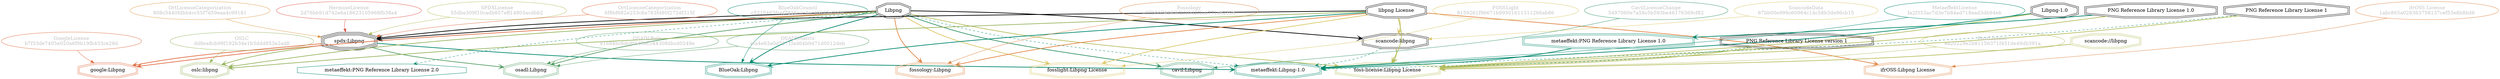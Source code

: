 strict digraph {
    node [shape=box];
    graph [splines=curved];
    2672 [label="SPDXLicense\n55dbe309f10cadb857eff14805acdbb2"
         ,fontcolor=gray
         ,color="#b8bf62"
         ,fillcolor="beige;1"
         ,shape=ellipse];
    2673 [label="spdx:Libpng"
         ,shape=tripleoctagon];
    2674 [label=Libpng
         ,shape=doubleoctagon];
    2675 [label="libpng License"
         ,shape=doubleoctagon];
    5533 [label="GoogleLicense\nb7f33de7405e020a6f9b19fb433ce28d"
         ,fontcolor=gray
         ,color="#e06f45"
         ,fillcolor="beige;1"
         ,shape=ellipse];
    5534 [label="google:Libpng"
         ,color="#e06f45"
         ,shape=doubleoctagon];
    8858 [label="BlueOakCouncil\nc5215463faef7816ece4ac16215e7004"
         ,fontcolor=gray
         ,color="#00876c"
         ,fillcolor="beige;1"
         ,shape=ellipse];
    8859 [label="BlueOak:Libpng"
         ,color="#00876c"
         ,shape=doubleoctagon];
    9634 [label="OSADLRule\n81684bc6dc8f448ec544308dbcd0249e"
         ,fontcolor=gray
         ,color="#58a066"
         ,fillcolor="beige;1"
         ,shape=ellipse];
    9635 [label="osadl:Libpng"
         ,color="#58a066"
         ,shape=doubleoctagon];
    9910 [label="OSADLMatrix\nefa4e63a0d7171fad64b9d71d0012deb"
         ,fontcolor=gray
         ,color="#58a066"
         ,fillcolor="beige;1"
         ,shape=ellipse];
    18538 [label="ScancodeData\n67bb00e999c60964c14c58b3de96cb15"
          ,fontcolor=gray
          ,color="#dac767"
          ,fillcolor="beige;1"
          ,shape=ellipse];
    18539 [label="scancode:libpng"
          ,shape=doubleoctagon];
    25900 [label="OSLC\ndd8ea8cb99f192b34e1b3ddd853e2ad8"
          ,fontcolor=gray
          ,color="#98b561"
          ,fillcolor="beige;1"
          ,shape=ellipse];
    25901 [label="oslc:libpng"
          ,color="#98b561"
          ,shape=doubleoctagon];
    26885 [label="Fossology\ne07b867414f4f2f10d2f1ee771e6239d"
          ,fontcolor=gray
          ,color="#e18745"
          ,fillcolor="beige;1"
          ,shape=ellipse];
    26886 [label="fossology:Libpng"
          ,color="#e18745"
          ,shape=doubleoctagon];
    28806 [label="OrtLicenseCategorization\n6f8bf682e253c8a783fd80f272df315f"
          ,fontcolor=gray
          ,color="#e06f45"
          ,fillcolor="beige;1"
          ,shape=ellipse];
    35554 [label="OrtLicenseCategorization\n808c5440fdbb4cc55f7d59eaa4c99181"
          ,fontcolor=gray
          ,color="#e09d4b"
          ,fillcolor="beige;1"
          ,shape=ellipse];
    37088 [label="CavilLicenseChange\n5497060e7a58c5b593be46176369cf82"
          ,fontcolor=gray
          ,color="#379469"
          ,fillcolor="beige;1"
          ,shape=ellipse];
    37089 [label="cavil:Libpng"
          ,color="#379469"
          ,shape=doubleoctagon];
    47151 [label="metaeffekt:PNG Reference Library License 2.0"
          ,color="#00876c"
          ,shape=octagon];
    47154 [label="MetaeffektLicense\nfa2f353ac7d3e7b84ad718ead3db94eb"
          ,fontcolor=gray
          ,color="#00876c"
          ,fillcolor="beige;1"
          ,shape=ellipse];
    47155 [label="metaeffekt:Libpng-1.0"
          ,color="#00876c"
          ,shape=doubleoctagon];
    47156 [label="Libpng-1.0"
          ,shape=doubleoctagon];
    47157 [label="metaeffekt:PNG Reference Library License 1.0"
          ,color="#00876c"
          ,shape=doubleoctagon];
    47158 [label="PNG Reference Library License 1.0"
          ,shape=doubleoctagon];
    47159 [label="PNG Reference Library License 1"
          ,shape=doubleoctagon];
    47160 [label="PNG Reference Library License version 1"
          ,shape=doubleoctagon];
    50012 [label="HermineLicense\n2d76bb91d742e6a18623105968fb38a4"
          ,fontcolor=gray
          ,color="#dc574a"
          ,fillcolor="beige;1"
          ,shape=ellipse];
    50661 [label="FossLicense\nea20229e2b81156371f451de49db391a"
          ,fontcolor=gray
          ,color="#b8bf62"
          ,fillcolor="beige;1"
          ,shape=ellipse];
    50662 [label="foss-license:Libpng License"
          ,color="#b8bf62"
          ,shape=doubleoctagon];
    50663 [label="scancode://libpng"
          ,color="#b8bf62"
          ,shape=doubleoctagon];
    51089 [label="FOSSLight\n8159261f96671b99501611311266ab86"
          ,fontcolor=gray
          ,color="#dac767"
          ,fillcolor="beige;1"
          ,shape=ellipse];
    51090 [label="fosslight:Libpng License"
          ,color="#dac767"
          ,shape=doubleoctagon];
    54523 [label="ifrOSS License\n1abc865a026363758137cef53e8b8bd6"
          ,fontcolor=gray
          ,color="#e18745"
          ,fillcolor="beige;1"
          ,shape=ellipse];
    54524 [label="ifrOSS:Libpng License"
          ,color="#e18745"
          ,shape=doubleoctagon];
    2672 -> 2673 [weight=0.5
                 ,color="#b8bf62"];
    2673 -> 5534 [style=bold
                 ,arrowhead=vee
                 ,weight=0.7
                 ,color="#e06f45"];
    2673 -> 9635 [style=bold
                 ,arrowhead=vee
                 ,weight=0.7
                 ,color="#58a066"];
    2673 -> 25901 [style=bold
                  ,arrowhead=vee
                  ,weight=0.7
                  ,color="#98b561"];
    2673 -> 47155 [style=bold
                  ,arrowhead=vee
                  ,weight=0.7
                  ,color="#00876c"];
    2674 -> 2673 [style=bold
                 ,arrowhead=vee
                 ,weight=0.7];
    2674 -> 5534 [style=bold
                 ,arrowhead=vee
                 ,weight=0.7
                 ,color="#e06f45"];
    2674 -> 8859 [style=bold
                 ,arrowhead=vee
                 ,weight=0.7
                 ,color="#00876c"];
    2674 -> 9635 [style=bold
                 ,arrowhead=vee
                 ,weight=0.7
                 ,color="#58a066"];
    2674 -> 18539 [style=bold
                  ,arrowhead=vee
                  ,weight=0.7];
    2674 -> 25901 [style=bold
                  ,arrowhead=vee
                  ,weight=0.7
                  ,color="#98b561"];
    2674 -> 26886 [style=bold
                  ,arrowhead=vee
                  ,weight=0.7
                  ,color="#e18745"];
    2674 -> 37089 [style=bold
                  ,arrowhead=vee
                  ,weight=0.7
                  ,color="#379469"];
    2674 -> 37089 [style=bold
                  ,arrowhead=vee
                  ,weight=0.7
                  ,color="#379469"];
    2674 -> 47151 [style=dashed
                  ,arrowhead=vee
                  ,weight=0.5
                  ,color="#00876c"];
    2674 -> 47155 [style=dashed
                  ,arrowhead=vee
                  ,weight=0.5
                  ,color="#00876c"];
    2674 -> 50662 [style=bold
                  ,arrowhead=vee
                  ,weight=0.7
                  ,color="#b8bf62"];
    2674 -> 51090 [style=bold
                  ,arrowhead=vee
                  ,weight=0.7
                  ,color="#dac767"];
    2675 -> 2673 [style=bold
                 ,arrowhead=vee
                 ,weight=0.7];
    2675 -> 8859 [style=bold
                 ,arrowhead=vee
                 ,weight=0.7
                 ,color="#00876c"];
    2675 -> 18539 [style=bold
                  ,arrowhead=vee
                  ,weight=0.7
                  ,color="#dac767"];
    2675 -> 25901 [style=bold
                  ,arrowhead=vee
                  ,weight=0.7
                  ,color="#98b561"];
    2675 -> 26886 [style=bold
                  ,arrowhead=vee
                  ,weight=0.7
                  ,color="#e18745"];
    2675 -> 50662 [style=bold
                  ,arrowhead=vee
                  ,weight=0.7
                  ,color="#b8bf62"];
    2675 -> 51090 [style=bold
                  ,arrowhead=vee
                  ,weight=0.7
                  ,color="#dac767"];
    2675 -> 54524 [style=bold
                  ,arrowhead=vee
                  ,weight=0.7
                  ,color="#e18745"];
    2675 -> 54524 [style=bold
                  ,arrowhead=vee
                  ,weight=0.7
                  ,color="#e18745"];
    5533 -> 5534 [weight=0.5
                 ,color="#e06f45"];
    8858 -> 8859 [weight=0.5
                 ,color="#00876c"];
    9634 -> 9635 [weight=0.5
                 ,color="#58a066"];
    9910 -> 9635 [weight=0.5
                 ,color="#58a066"];
    18538 -> 18539 [weight=0.5
                   ,color="#dac767"];
    18539 -> 47155 [style=dashed
                   ,arrowhead=vee
                   ,weight=0.5
                   ,color="#00876c"];
    18539 -> 50662 [style=bold
                   ,arrowhead=vee
                   ,weight=0.7
                   ,color="#b8bf62"];
    25900 -> 25901 [weight=0.5
                   ,color="#98b561"];
    26885 -> 26886 [weight=0.5
                   ,color="#e18745"];
    28806 -> 2673 [weight=0.5
                  ,color="#e06f45"];
    35554 -> 2673 [weight=0.5
                  ,color="#e09d4b"];
    37088 -> 37089 [weight=0.5
                   ,color="#379469"];
    47154 -> 47155 [weight=0.5
                   ,color="#00876c"];
    47156 -> 47155 [style=bold
                   ,arrowhead=vee
                   ,weight=0.7
                   ,color="#00876c"];
    47156 -> 50662 [style=bold
                   ,arrowhead=vee
                   ,weight=0.7
                   ,color="#b8bf62"];
    47157 -> 47155 [style=bold
                   ,arrowhead=vee
                   ,weight=0.7
                   ,color="#00876c"];
    47158 -> 47157 [style=bold
                   ,arrowhead=vee
                   ,weight=0.7
                   ,color="#00876c"];
    47158 -> 50662 [style=bold
                   ,arrowhead=vee
                   ,weight=0.7
                   ,color="#b8bf62"];
    47159 -> 47155 [style=dashed
                   ,arrowhead=vee
                   ,weight=0.5
                   ,color="#00876c"];
    47159 -> 50662 [style=bold
                   ,arrowhead=vee
                   ,weight=0.7
                   ,color="#b8bf62"];
    47160 -> 47155 [style=dashed
                   ,arrowhead=vee
                   ,weight=0.5
                   ,color="#00876c"];
    47160 -> 50662 [style=bold
                   ,arrowhead=vee
                   ,weight=0.7
                   ,color="#b8bf62"];
    50012 -> 2673 [weight=0.5
                  ,color="#dc574a"];
    50661 -> 50662 [weight=0.5
                   ,color="#b8bf62"];
    50663 -> 50662 [style=bold
                   ,arrowhead=vee
                   ,weight=0.7
                   ,color="#b8bf62"];
    51089 -> 51090 [weight=0.5
                   ,color="#dac767"];
    54523 -> 54524 [weight=0.5
                   ,color="#e18745"];
}
